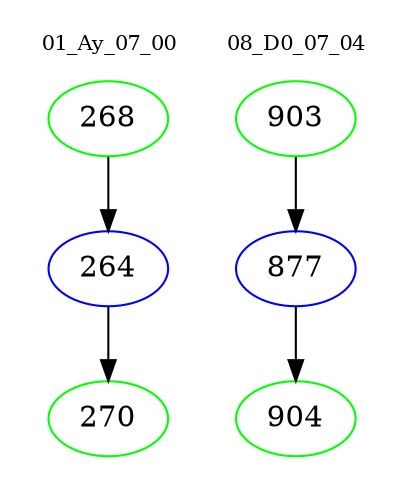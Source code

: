 digraph{
subgraph cluster_0 {
color = white
label = "01_Ay_07_00";
fontsize=10;
T0_268 [label="268", color="green"]
T0_268 -> T0_264 [color="black"]
T0_264 [label="264", color="blue"]
T0_264 -> T0_270 [color="black"]
T0_270 [label="270", color="green"]
}
subgraph cluster_1 {
color = white
label = "08_D0_07_04";
fontsize=10;
T1_903 [label="903", color="green"]
T1_903 -> T1_877 [color="black"]
T1_877 [label="877", color="blue"]
T1_877 -> T1_904 [color="black"]
T1_904 [label="904", color="green"]
}
}
